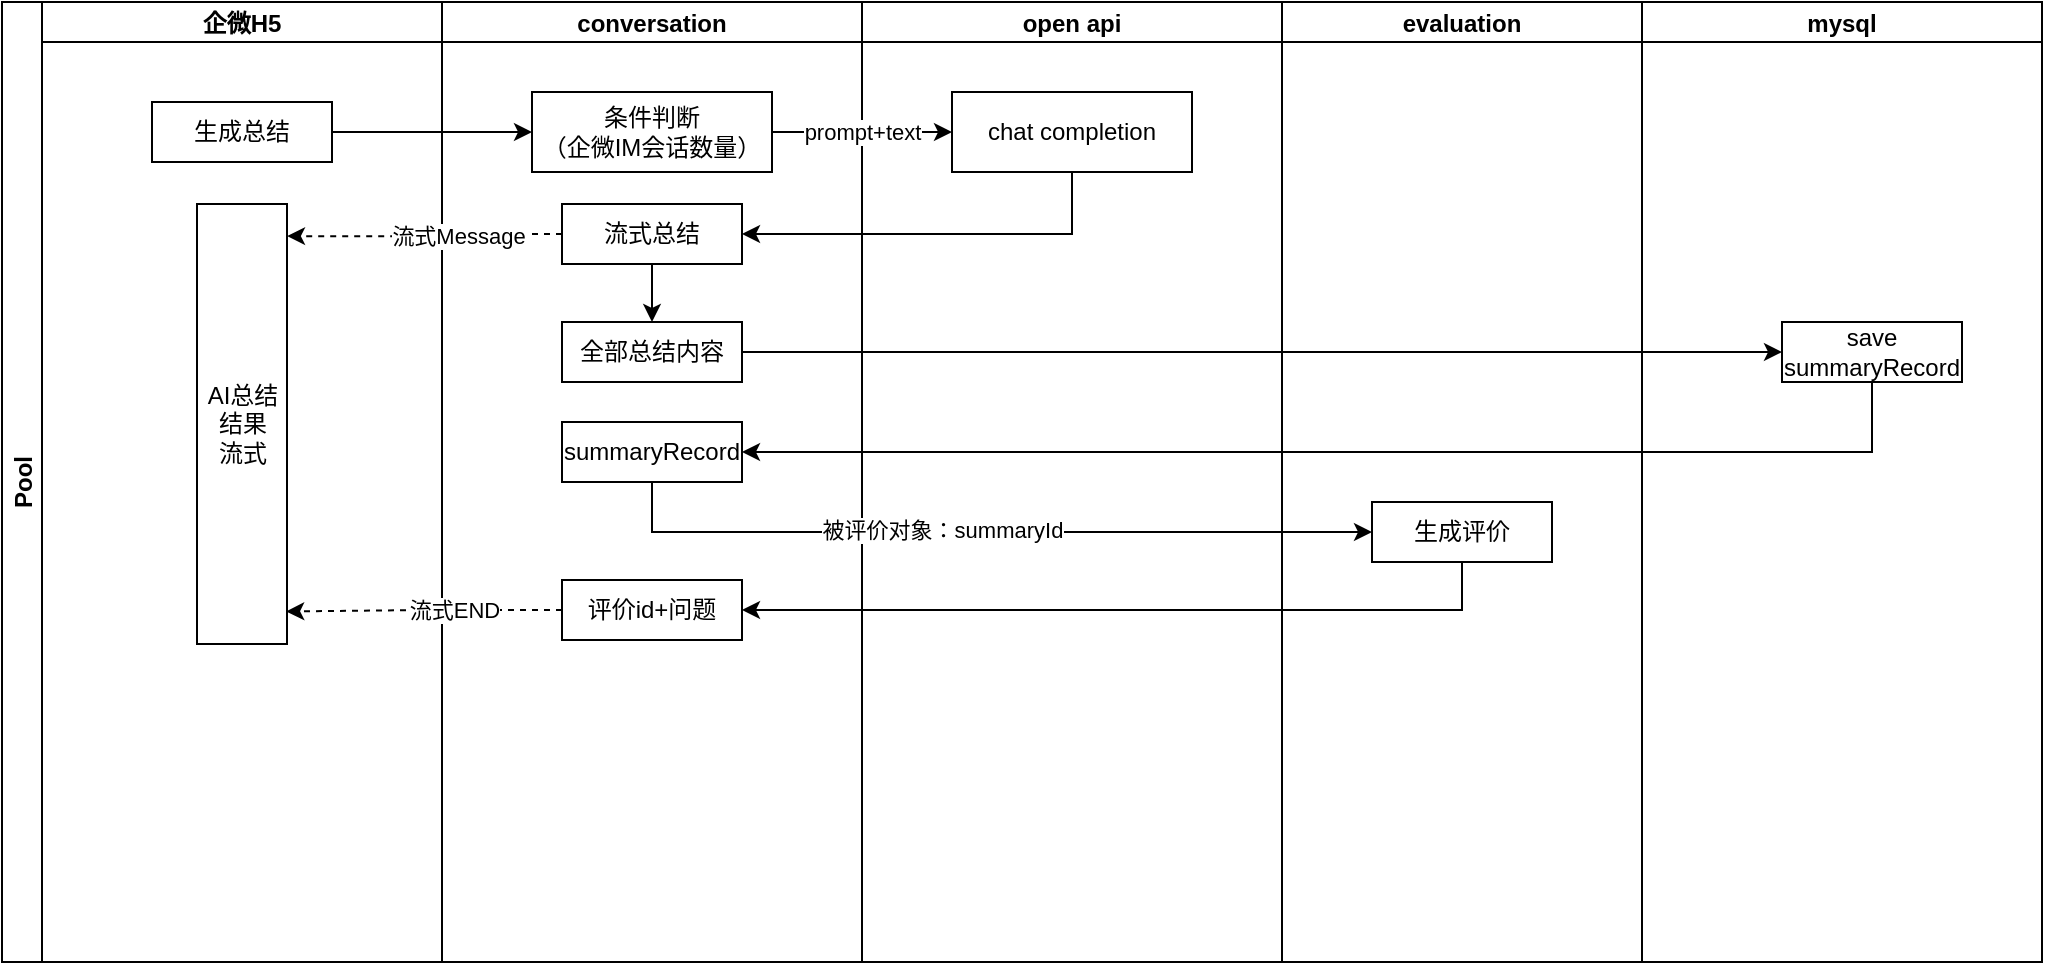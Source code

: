 <mxfile version="24.6.4" type="github">
  <diagram id="prtHgNgQTEPvFCAcTncT" name="Page-1">
    <mxGraphModel dx="1195" dy="658" grid="1" gridSize="10" guides="1" tooltips="1" connect="1" arrows="1" fold="1" page="1" pageScale="1" pageWidth="827" pageHeight="1169" math="0" shadow="0">
      <root>
        <mxCell id="0" />
        <mxCell id="1" parent="0" />
        <mxCell id="zcAVxgTRGgth5SF6y03x-1" value="Pool" style="swimlane;childLayout=stackLayout;resizeParent=1;resizeParentMax=0;startSize=20;horizontal=0;horizontalStack=1;" vertex="1" parent="1">
          <mxGeometry x="50" y="60" width="1020" height="480" as="geometry">
            <mxRectangle x="180" y="60" width="40" height="50" as="alternateBounds" />
          </mxGeometry>
        </mxCell>
        <mxCell id="zcAVxgTRGgth5SF6y03x-2" value="企微H5" style="swimlane;startSize=20;" vertex="1" parent="zcAVxgTRGgth5SF6y03x-1">
          <mxGeometry x="20" width="200" height="480" as="geometry" />
        </mxCell>
        <mxCell id="zcAVxgTRGgth5SF6y03x-15" value="生成总结" style="rounded=0;whiteSpace=wrap;html=1;" vertex="1" parent="zcAVxgTRGgth5SF6y03x-2">
          <mxGeometry x="55" y="50" width="90" height="30" as="geometry" />
        </mxCell>
        <mxCell id="zcAVxgTRGgth5SF6y03x-24" value="AI总结结果&lt;div&gt;流式&lt;/div&gt;" style="rounded=0;whiteSpace=wrap;html=1;" vertex="1" parent="zcAVxgTRGgth5SF6y03x-2">
          <mxGeometry x="77.5" y="101" width="45" height="220" as="geometry" />
        </mxCell>
        <mxCell id="zcAVxgTRGgth5SF6y03x-3" value="conversation" style="swimlane;startSize=20;" vertex="1" parent="zcAVxgTRGgth5SF6y03x-1">
          <mxGeometry x="220" width="210" height="480" as="geometry" />
        </mxCell>
        <mxCell id="zcAVxgTRGgth5SF6y03x-17" value="条件判断&lt;div&gt;（企微IM会话数量）&lt;/div&gt;" style="rounded=0;whiteSpace=wrap;html=1;" vertex="1" parent="zcAVxgTRGgth5SF6y03x-3">
          <mxGeometry x="45" y="45" width="120" height="40" as="geometry" />
        </mxCell>
        <mxCell id="zcAVxgTRGgth5SF6y03x-27" value="" style="edgeStyle=orthogonalEdgeStyle;rounded=0;orthogonalLoop=1;jettySize=auto;html=1;" edge="1" parent="zcAVxgTRGgth5SF6y03x-3" source="zcAVxgTRGgth5SF6y03x-22" target="zcAVxgTRGgth5SF6y03x-26">
          <mxGeometry relative="1" as="geometry" />
        </mxCell>
        <mxCell id="zcAVxgTRGgth5SF6y03x-22" value="流式总结" style="rounded=0;whiteSpace=wrap;html=1;" vertex="1" parent="zcAVxgTRGgth5SF6y03x-3">
          <mxGeometry x="60" y="101" width="90" height="30" as="geometry" />
        </mxCell>
        <mxCell id="zcAVxgTRGgth5SF6y03x-26" value="全部总结内容" style="rounded=0;whiteSpace=wrap;html=1;" vertex="1" parent="zcAVxgTRGgth5SF6y03x-3">
          <mxGeometry x="60" y="160" width="90" height="30" as="geometry" />
        </mxCell>
        <mxCell id="zcAVxgTRGgth5SF6y03x-30" value="summaryRecord" style="rounded=0;whiteSpace=wrap;html=1;" vertex="1" parent="zcAVxgTRGgth5SF6y03x-3">
          <mxGeometry x="60" y="210" width="90" height="30" as="geometry" />
        </mxCell>
        <mxCell id="zcAVxgTRGgth5SF6y03x-35" value="评价id+问题" style="rounded=0;whiteSpace=wrap;html=1;" vertex="1" parent="zcAVxgTRGgth5SF6y03x-3">
          <mxGeometry x="60" y="289" width="90" height="30" as="geometry" />
        </mxCell>
        <mxCell id="zcAVxgTRGgth5SF6y03x-16" value="open api" style="swimlane;startSize=20;" vertex="1" parent="zcAVxgTRGgth5SF6y03x-1">
          <mxGeometry x="430" width="210" height="480" as="geometry" />
        </mxCell>
        <mxCell id="zcAVxgTRGgth5SF6y03x-18" value="chat completion" style="rounded=0;whiteSpace=wrap;html=1;" vertex="1" parent="zcAVxgTRGgth5SF6y03x-16">
          <mxGeometry x="45" y="45" width="120" height="40" as="geometry" />
        </mxCell>
        <mxCell id="zcAVxgTRGgth5SF6y03x-4" value="evaluation" style="swimlane;startSize=20;" vertex="1" parent="zcAVxgTRGgth5SF6y03x-1">
          <mxGeometry x="640" width="180" height="480" as="geometry">
            <mxRectangle x="260" width="40" height="480" as="alternateBounds" />
          </mxGeometry>
        </mxCell>
        <mxCell id="zcAVxgTRGgth5SF6y03x-32" value="生成评价" style="rounded=0;whiteSpace=wrap;html=1;" vertex="1" parent="zcAVxgTRGgth5SF6y03x-4">
          <mxGeometry x="45" y="250" width="90" height="30" as="geometry" />
        </mxCell>
        <mxCell id="zcAVxgTRGgth5SF6y03x-14" value="mysql" style="swimlane;startSize=20;" vertex="1" parent="zcAVxgTRGgth5SF6y03x-1">
          <mxGeometry x="820" width="200" height="480" as="geometry">
            <mxRectangle x="260" width="40" height="480" as="alternateBounds" />
          </mxGeometry>
        </mxCell>
        <mxCell id="zcAVxgTRGgth5SF6y03x-28" value="save&lt;div&gt;summaryRecord&lt;/div&gt;" style="rounded=0;whiteSpace=wrap;html=1;" vertex="1" parent="zcAVxgTRGgth5SF6y03x-14">
          <mxGeometry x="70" y="160" width="90" height="30" as="geometry" />
        </mxCell>
        <mxCell id="zcAVxgTRGgth5SF6y03x-19" style="edgeStyle=orthogonalEdgeStyle;rounded=0;orthogonalLoop=1;jettySize=auto;html=1;entryX=0;entryY=0.5;entryDx=0;entryDy=0;" edge="1" parent="zcAVxgTRGgth5SF6y03x-1" source="zcAVxgTRGgth5SF6y03x-17" target="zcAVxgTRGgth5SF6y03x-18">
          <mxGeometry relative="1" as="geometry" />
        </mxCell>
        <mxCell id="zcAVxgTRGgth5SF6y03x-20" value="prompt+text" style="edgeLabel;html=1;align=center;verticalAlign=middle;resizable=0;points=[];" vertex="1" connectable="0" parent="zcAVxgTRGgth5SF6y03x-19">
          <mxGeometry x="-0.352" y="-1" relative="1" as="geometry">
            <mxPoint x="16" y="-1" as="offset" />
          </mxGeometry>
        </mxCell>
        <mxCell id="zcAVxgTRGgth5SF6y03x-23" style="edgeStyle=orthogonalEdgeStyle;rounded=0;orthogonalLoop=1;jettySize=auto;html=1;exitX=0.5;exitY=1;exitDx=0;exitDy=0;entryX=1;entryY=0.5;entryDx=0;entryDy=0;" edge="1" parent="zcAVxgTRGgth5SF6y03x-1" source="zcAVxgTRGgth5SF6y03x-18" target="zcAVxgTRGgth5SF6y03x-22">
          <mxGeometry relative="1" as="geometry" />
        </mxCell>
        <mxCell id="zcAVxgTRGgth5SF6y03x-25" style="edgeStyle=orthogonalEdgeStyle;rounded=0;orthogonalLoop=1;jettySize=auto;html=1;entryX=1;entryY=0.073;entryDx=0;entryDy=0;entryPerimeter=0;dashed=1;" edge="1" parent="zcAVxgTRGgth5SF6y03x-1" source="zcAVxgTRGgth5SF6y03x-22" target="zcAVxgTRGgth5SF6y03x-24">
          <mxGeometry relative="1" as="geometry" />
        </mxCell>
        <mxCell id="zcAVxgTRGgth5SF6y03x-40" value="流式Message" style="edgeLabel;html=1;align=center;verticalAlign=middle;resizable=0;points=[];" vertex="1" connectable="0" parent="zcAVxgTRGgth5SF6y03x-25">
          <mxGeometry x="-0.247" y="1" relative="1" as="geometry">
            <mxPoint as="offset" />
          </mxGeometry>
        </mxCell>
        <mxCell id="zcAVxgTRGgth5SF6y03x-29" style="edgeStyle=orthogonalEdgeStyle;rounded=0;orthogonalLoop=1;jettySize=auto;html=1;" edge="1" parent="zcAVxgTRGgth5SF6y03x-1" source="zcAVxgTRGgth5SF6y03x-26" target="zcAVxgTRGgth5SF6y03x-28">
          <mxGeometry relative="1" as="geometry" />
        </mxCell>
        <mxCell id="zcAVxgTRGgth5SF6y03x-31" style="edgeStyle=orthogonalEdgeStyle;rounded=0;orthogonalLoop=1;jettySize=auto;html=1;entryX=1;entryY=0.5;entryDx=0;entryDy=0;exitX=0.5;exitY=1;exitDx=0;exitDy=0;" edge="1" parent="zcAVxgTRGgth5SF6y03x-1" source="zcAVxgTRGgth5SF6y03x-28" target="zcAVxgTRGgth5SF6y03x-30">
          <mxGeometry relative="1" as="geometry" />
        </mxCell>
        <mxCell id="zcAVxgTRGgth5SF6y03x-33" style="edgeStyle=orthogonalEdgeStyle;rounded=0;orthogonalLoop=1;jettySize=auto;html=1;entryX=0;entryY=0.5;entryDx=0;entryDy=0;exitX=0.5;exitY=1;exitDx=0;exitDy=0;" edge="1" parent="zcAVxgTRGgth5SF6y03x-1" source="zcAVxgTRGgth5SF6y03x-30" target="zcAVxgTRGgth5SF6y03x-32">
          <mxGeometry relative="1" as="geometry" />
        </mxCell>
        <mxCell id="zcAVxgTRGgth5SF6y03x-34" value="被评价对象：summaryId" style="edgeLabel;html=1;align=center;verticalAlign=middle;resizable=0;points=[];" vertex="1" connectable="0" parent="zcAVxgTRGgth5SF6y03x-33">
          <mxGeometry x="-0.117" y="1" relative="1" as="geometry">
            <mxPoint as="offset" />
          </mxGeometry>
        </mxCell>
        <mxCell id="zcAVxgTRGgth5SF6y03x-37" style="edgeStyle=orthogonalEdgeStyle;rounded=0;orthogonalLoop=1;jettySize=auto;html=1;exitX=0.5;exitY=1;exitDx=0;exitDy=0;entryX=1;entryY=0.5;entryDx=0;entryDy=0;" edge="1" parent="zcAVxgTRGgth5SF6y03x-1" source="zcAVxgTRGgth5SF6y03x-32" target="zcAVxgTRGgth5SF6y03x-35">
          <mxGeometry relative="1" as="geometry" />
        </mxCell>
        <mxCell id="zcAVxgTRGgth5SF6y03x-38" style="edgeStyle=orthogonalEdgeStyle;rounded=0;orthogonalLoop=1;jettySize=auto;html=1;exitX=0;exitY=0.5;exitDx=0;exitDy=0;entryX=0.991;entryY=0.926;entryDx=0;entryDy=0;entryPerimeter=0;dashed=1;" edge="1" parent="zcAVxgTRGgth5SF6y03x-1" source="zcAVxgTRGgth5SF6y03x-35" target="zcAVxgTRGgth5SF6y03x-24">
          <mxGeometry relative="1" as="geometry">
            <mxPoint x="180" y="300" as="targetPoint" />
          </mxGeometry>
        </mxCell>
        <mxCell id="zcAVxgTRGgth5SF6y03x-39" value="流式END" style="edgeLabel;html=1;align=center;verticalAlign=middle;resizable=0;points=[];" vertex="1" connectable="0" parent="zcAVxgTRGgth5SF6y03x-38">
          <mxGeometry x="-0.211" relative="1" as="geometry">
            <mxPoint as="offset" />
          </mxGeometry>
        </mxCell>
        <mxCell id="zcAVxgTRGgth5SF6y03x-41" style="edgeStyle=orthogonalEdgeStyle;rounded=0;orthogonalLoop=1;jettySize=auto;html=1;entryX=0;entryY=0.5;entryDx=0;entryDy=0;" edge="1" parent="zcAVxgTRGgth5SF6y03x-1" source="zcAVxgTRGgth5SF6y03x-15" target="zcAVxgTRGgth5SF6y03x-17">
          <mxGeometry relative="1" as="geometry" />
        </mxCell>
      </root>
    </mxGraphModel>
  </diagram>
</mxfile>
